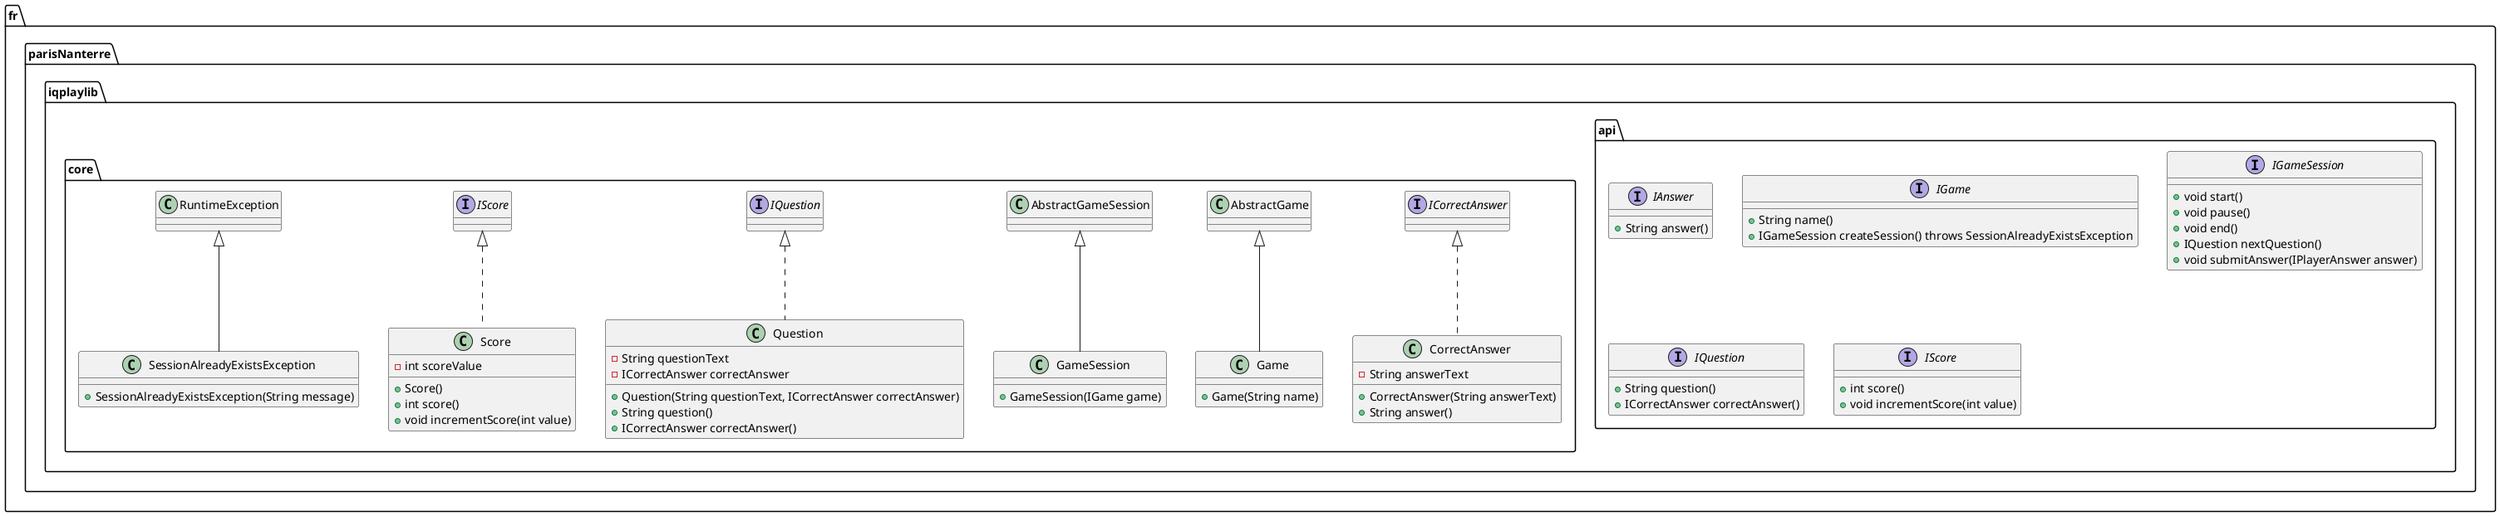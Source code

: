 @startuml
package fr.parisNanterre.iqplaylib.api {

interface IAnswer {
    + String answer()
}

interface IGame {
    + String name()
    + IGameSession createSession() throws SessionAlreadyExistsException
}

interface IGameSession {
    + void start()
    + void pause()
    + void end()
    + IQuestion nextQuestion()
    + void submitAnswer(IPlayerAnswer answer)
}

interface IQuestion {
    + String question()
    + ICorrectAnswer correctAnswer()
}

interface IScore {
    + int score()
    + void incrementScore(int value)
}

}

package fr.parisNanterre.iqplaylib.core {

class CorrectAnswer implements ICorrectAnswer {
    - String answerText
    + CorrectAnswer(String answerText)
    + String answer()
}

class Game extends AbstractGame {
    + Game(String name)
}

class GameSession extends AbstractGameSession {
    + GameSession(IGame game)
}

class Question implements IQuestion {
    - String questionText
    - ICorrectAnswer correctAnswer
    + Question(String questionText, ICorrectAnswer correctAnswer)
    + String question()
    + ICorrectAnswer correctAnswer()
}

class Score implements IScore {
    - int scoreValue
    + Score()
    + int score()
    + void incrementScore(int value)
}

class SessionAlreadyExistsException extends RuntimeException {
    + SessionAlreadyExistsException(String message)
}
}
@enduml
